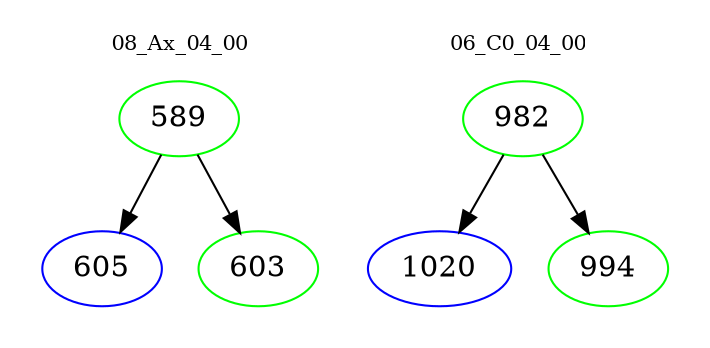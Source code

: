 digraph{
subgraph cluster_0 {
color = white
label = "08_Ax_04_00";
fontsize=10;
T0_589 [label="589", color="green"]
T0_589 -> T0_605 [color="black"]
T0_605 [label="605", color="blue"]
T0_589 -> T0_603 [color="black"]
T0_603 [label="603", color="green"]
}
subgraph cluster_1 {
color = white
label = "06_C0_04_00";
fontsize=10;
T1_982 [label="982", color="green"]
T1_982 -> T1_1020 [color="black"]
T1_1020 [label="1020", color="blue"]
T1_982 -> T1_994 [color="black"]
T1_994 [label="994", color="green"]
}
}

